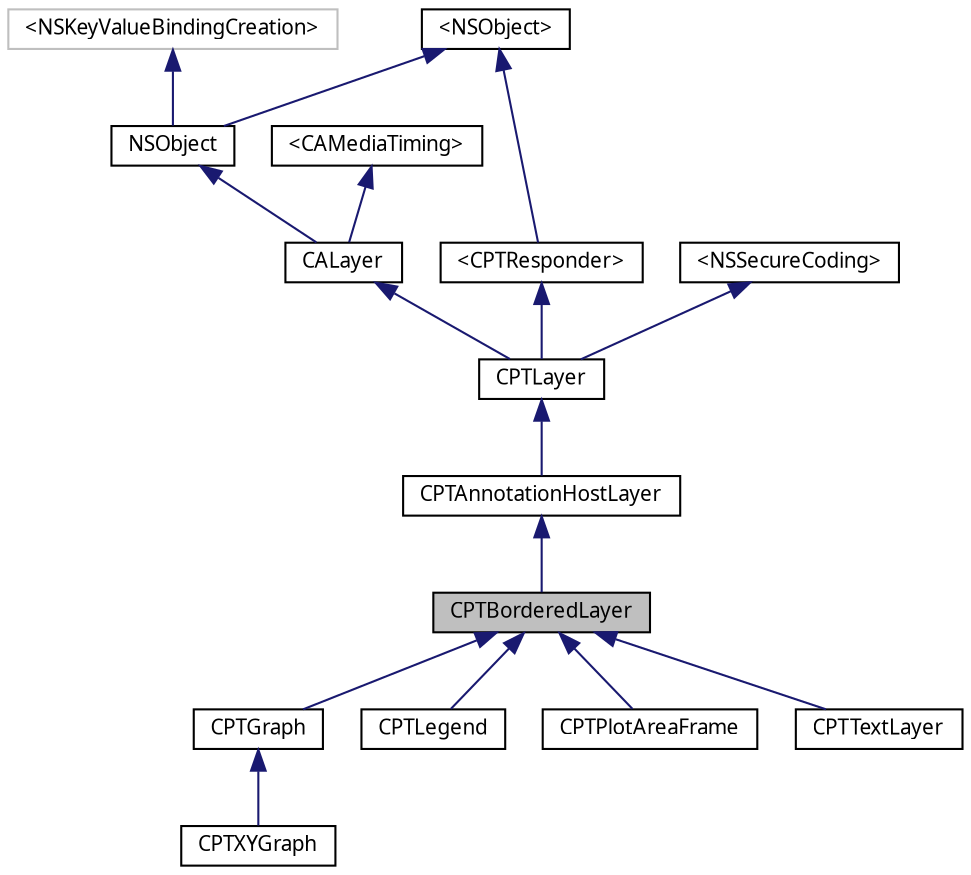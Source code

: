 digraph "CPTBorderedLayer"
{
 // LATEX_PDF_SIZE
  bgcolor="transparent";
  edge [fontname="Lucinda Grande",fontsize="10",labelfontname="Lucinda Grande",labelfontsize="10"];
  node [fontname="Lucinda Grande",fontsize="10",shape=record];
  Node1 [label="CPTBorderedLayer",height=0.2,width=0.4,color="black", fillcolor="grey75", style="filled", fontcolor="black",tooltip="A layer with a border line and background fill."];
  Node2 -> Node1 [dir="back",color="midnightblue",fontsize="10",style="solid",fontname="Lucinda Grande"];
  Node2 [label="CPTAnnotationHostLayer",height=0.2,width=0.4,color="black",URL="$interface_c_p_t_annotation_host_layer.html",tooltip="A container layer for annotations."];
  Node3 -> Node2 [dir="back",color="midnightblue",fontsize="10",style="solid",fontname="Lucinda Grande"];
  Node3 [label="CPTLayer",height=0.2,width=0.4,color="black",URL="$interface_c_p_t_layer.html",tooltip="Base class for all Core Animation layers in Core Plot."];
  Node4 -> Node3 [dir="back",color="midnightblue",fontsize="10",style="solid",fontname="Lucinda Grande"];
  Node4 [label="CALayer",height=0.2,width=0.4,color="black",URL="/Users/eskroch/Projects/Core Plot/documentation/doxygen/doxygen-cocoa-touch-tags.xml$https://developer.apple.com/library/ios/.html#documentation/GraphicsImaging/Reference/CALayer_class/Introduction/Introduction",tooltip=" "];
  Node5 -> Node4 [dir="back",color="midnightblue",fontsize="10",style="solid",fontname="Lucinda Grande"];
  Node5 [label="NSObject",height=0.2,width=0.4,color="black",URL="/Users/eskroch/Projects/Core Plot/documentation/doxygen/doxygen-cocoa-touch-tags.xml$https://developer.apple.com/library/ios/.html#documentation/Cocoa/Reference/Foundation/Classes/NSObject_Class/Reference/Reference",tooltip=" "];
  Node6 -> Node5 [dir="back",color="midnightblue",fontsize="10",style="solid",fontname="Lucinda Grande"];
  Node6 [label="\<NSObject\>",height=0.2,width=0.4,color="black",URL="/Users/eskroch/Projects/Core Plot/documentation/doxygen/doxygen-cocoa-touch-tags.xml$https://developer.apple.com/library/ios/.html#documentation/Cocoa/Reference/Foundation/Protocols/NSObject_Protocol/Reference/NSObject",tooltip=" "];
  Node7 -> Node5 [dir="back",color="midnightblue",fontsize="10",style="solid",fontname="Lucinda Grande"];
  Node7 [label="\<NSKeyValueBindingCreation\>",height=0.2,width=0.4,color="grey75",tooltip=" "];
  Node8 -> Node4 [dir="back",color="midnightblue",fontsize="10",style="solid",fontname="Lucinda Grande"];
  Node8 [label="\<CAMediaTiming\>",height=0.2,width=0.4,color="black",URL="/Users/eskroch/Projects/Core Plot/documentation/doxygen/doxygen-cocoa-touch-tags.xml$https://developer.apple.com/library/ios/.html#documentation/GraphicsImaging/Reference/CAMediaTiming_protocol/Introduction/Introduction",tooltip=" "];
  Node9 -> Node3 [dir="back",color="midnightblue",fontsize="10",style="solid",fontname="Lucinda Grande"];
  Node9 [label="\<CPTResponder\>",height=0.2,width=0.4,color="black",URL="$protocol_c_p_t_responder-p.html",tooltip="The basis of all event processing in Core Plot."];
  Node6 -> Node9 [dir="back",color="midnightblue",fontsize="10",style="solid",fontname="Lucinda Grande"];
  Node10 -> Node3 [dir="back",color="midnightblue",fontsize="10",style="solid",fontname="Lucinda Grande"];
  Node10 [label="\<NSSecureCoding\>",height=0.2,width=0.4,color="black",URL="/Users/eskroch/Projects/Core Plot/documentation/doxygen/doxygen-cocoa-touch-tags.xml$https://developer.apple.com/library/ios/documentation/Foundation/Reference/NSSecureCoding_Protocol_Ref/.html",tooltip=" "];
  Node1 -> Node11 [dir="back",color="midnightblue",fontsize="10",style="solid",fontname="Lucinda Grande"];
  Node11 [label="CPTGraph",height=0.2,width=0.4,color="black",URL="$interface_c_p_t_graph.html",tooltip="An abstract graph class."];
  Node11 -> Node12 [dir="back",color="midnightblue",fontsize="10",style="solid",fontname="Lucinda Grande"];
  Node12 [label="CPTXYGraph",height=0.2,width=0.4,color="black",URL="$interface_c_p_t_x_y_graph.html",tooltip="A graph using a cartesian (X-Y) plot space."];
  Node1 -> Node13 [dir="back",color="midnightblue",fontsize="10",style="solid",fontname="Lucinda Grande"];
  Node13 [label="CPTLegend",height=0.2,width=0.4,color="black",URL="$interface_c_p_t_legend.html",tooltip="A graph legend."];
  Node1 -> Node14 [dir="back",color="midnightblue",fontsize="10",style="solid",fontname="Lucinda Grande"];
  Node14 [label="CPTPlotAreaFrame",height=0.2,width=0.4,color="black",URL="$interface_c_p_t_plot_area_frame.html",tooltip="A layer drawn on top of the graph layer and behind all plot elements."];
  Node1 -> Node15 [dir="back",color="midnightblue",fontsize="10",style="solid",fontname="Lucinda Grande"];
  Node15 [label="CPTTextLayer",height=0.2,width=0.4,color="black",URL="$interface_c_p_t_text_layer.html",tooltip="A Core Animation layer that displays text drawn in a uniform style."];
}
